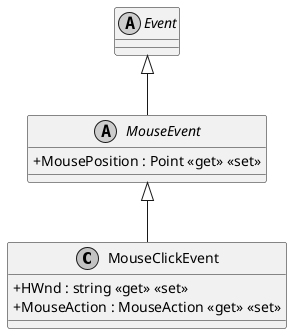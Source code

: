 @startuml
skinparam monochrome true
skinparam classAttributeIconSize 0

class MouseClickEvent {
    + HWnd : string <<get>> <<set>>
    + MouseAction : MouseAction <<get>> <<set>>
}
abstract class MouseEvent {
    + MousePosition : Point <<get>> <<set>>
}
abstract class Event
MouseEvent <|-- MouseClickEvent
Event <|-- MouseEvent

@enduml
